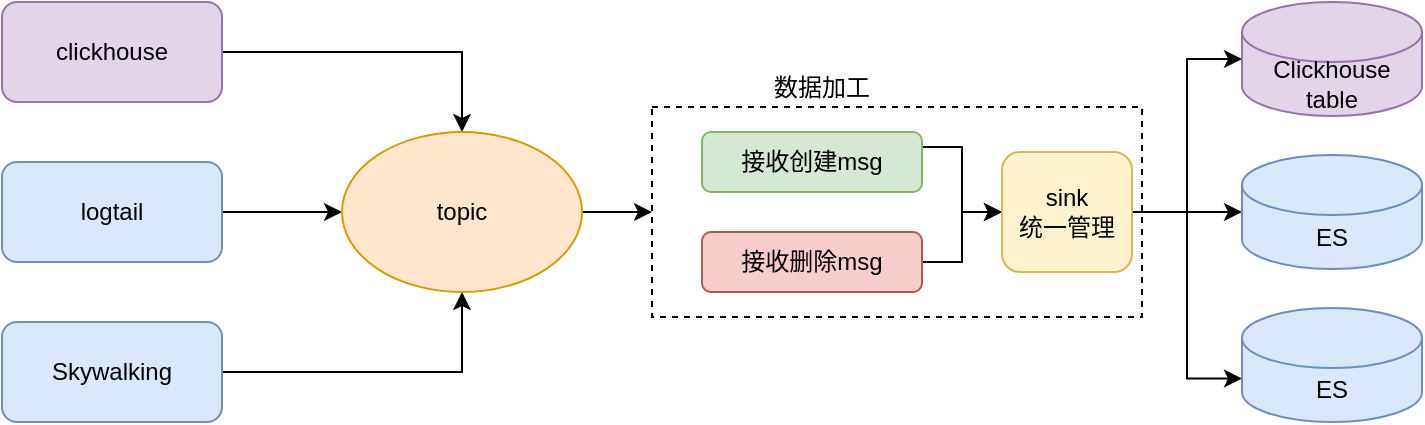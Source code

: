 <mxfile version="14.9.0" type="github">
  <diagram id="xw4-3M3b43iadvNxbmKp" name="第 1 页">
    <mxGraphModel dx="946" dy="445" grid="1" gridSize="10" guides="1" tooltips="1" connect="1" arrows="1" fold="1" page="1" pageScale="1" pageWidth="827" pageHeight="1169" math="0" shadow="0">
      <root>
        <mxCell id="0" />
        <mxCell id="1" parent="0" />
        <mxCell id="H6T70w77-L9lthxk0D5k-5" style="edgeStyle=orthogonalEdgeStyle;rounded=0;orthogonalLoop=1;jettySize=auto;html=1;" edge="1" parent="1" source="H6T70w77-L9lthxk0D5k-1" target="H6T70w77-L9lthxk0D5k-4">
          <mxGeometry relative="1" as="geometry" />
        </mxCell>
        <mxCell id="H6T70w77-L9lthxk0D5k-1" value="clickhouse" style="rounded=1;whiteSpace=wrap;html=1;fillColor=#e1d5e7;strokeColor=#9673a6;" vertex="1" parent="1">
          <mxGeometry x="130" y="130" width="110" height="50" as="geometry" />
        </mxCell>
        <mxCell id="H6T70w77-L9lthxk0D5k-7" style="edgeStyle=orthogonalEdgeStyle;rounded=0;orthogonalLoop=1;jettySize=auto;html=1;exitX=1;exitY=0.5;exitDx=0;exitDy=0;entryX=0.5;entryY=1;entryDx=0;entryDy=0;" edge="1" parent="1" source="H6T70w77-L9lthxk0D5k-2" target="H6T70w77-L9lthxk0D5k-4">
          <mxGeometry relative="1" as="geometry" />
        </mxCell>
        <mxCell id="H6T70w77-L9lthxk0D5k-2" value="Skywalking" style="rounded=1;whiteSpace=wrap;html=1;fillColor=#dae8fc;strokeColor=#6c8ebf;" vertex="1" parent="1">
          <mxGeometry x="130" y="290" width="110" height="50" as="geometry" />
        </mxCell>
        <mxCell id="H6T70w77-L9lthxk0D5k-6" style="edgeStyle=orthogonalEdgeStyle;rounded=0;orthogonalLoop=1;jettySize=auto;html=1;exitX=1;exitY=0.5;exitDx=0;exitDy=0;entryX=0;entryY=0.5;entryDx=0;entryDy=0;" edge="1" parent="1" source="H6T70w77-L9lthxk0D5k-3" target="H6T70w77-L9lthxk0D5k-4">
          <mxGeometry relative="1" as="geometry" />
        </mxCell>
        <mxCell id="H6T70w77-L9lthxk0D5k-3" value="logtail" style="rounded=1;whiteSpace=wrap;html=1;fillColor=#dae8fc;strokeColor=#6c8ebf;" vertex="1" parent="1">
          <mxGeometry x="130" y="210" width="110" height="50" as="geometry" />
        </mxCell>
        <mxCell id="H6T70w77-L9lthxk0D5k-13" style="edgeStyle=orthogonalEdgeStyle;rounded=0;orthogonalLoop=1;jettySize=auto;html=1;exitX=1;exitY=0.5;exitDx=0;exitDy=0;entryX=0;entryY=0.5;entryDx=0;entryDy=0;" edge="1" parent="1" source="H6T70w77-L9lthxk0D5k-4" target="H6T70w77-L9lthxk0D5k-8">
          <mxGeometry relative="1" as="geometry" />
        </mxCell>
        <mxCell id="H6T70w77-L9lthxk0D5k-4" value="topic" style="ellipse;whiteSpace=wrap;html=1;fillColor=#ffe6cc;strokeColor=#d79b00;" vertex="1" parent="1">
          <mxGeometry x="300" y="195" width="120" height="80" as="geometry" />
        </mxCell>
        <mxCell id="H6T70w77-L9lthxk0D5k-8" value="" style="rounded=0;whiteSpace=wrap;html=1;dashed=1;" vertex="1" parent="1">
          <mxGeometry x="455" y="182.5" width="245" height="105" as="geometry" />
        </mxCell>
        <mxCell id="H6T70w77-L9lthxk0D5k-9" value="数据加工" style="text;html=1;strokeColor=none;fillColor=none;align=center;verticalAlign=middle;whiteSpace=wrap;rounded=0;" vertex="1" parent="1">
          <mxGeometry x="510" y="162.5" width="60" height="20" as="geometry" />
        </mxCell>
        <mxCell id="H6T70w77-L9lthxk0D5k-15" style="edgeStyle=orthogonalEdgeStyle;rounded=0;orthogonalLoop=1;jettySize=auto;html=1;exitX=1;exitY=0.25;exitDx=0;exitDy=0;entryX=0;entryY=0.5;entryDx=0;entryDy=0;" edge="1" parent="1" source="H6T70w77-L9lthxk0D5k-10" target="H6T70w77-L9lthxk0D5k-12">
          <mxGeometry relative="1" as="geometry" />
        </mxCell>
        <mxCell id="H6T70w77-L9lthxk0D5k-10" value="接收创建msg" style="rounded=1;whiteSpace=wrap;html=1;fillColor=#d5e8d4;strokeColor=#82b366;" vertex="1" parent="1">
          <mxGeometry x="480" y="195" width="110" height="30" as="geometry" />
        </mxCell>
        <mxCell id="H6T70w77-L9lthxk0D5k-17" style="edgeStyle=orthogonalEdgeStyle;rounded=0;orthogonalLoop=1;jettySize=auto;html=1;exitX=1;exitY=0.5;exitDx=0;exitDy=0;entryX=0;entryY=0.5;entryDx=0;entryDy=0;" edge="1" parent="1" source="H6T70w77-L9lthxk0D5k-11" target="H6T70w77-L9lthxk0D5k-12">
          <mxGeometry relative="1" as="geometry" />
        </mxCell>
        <mxCell id="H6T70w77-L9lthxk0D5k-11" value="&lt;span&gt;接收删除msg&lt;/span&gt;" style="rounded=1;whiteSpace=wrap;html=1;fillColor=#f8cecc;strokeColor=#b85450;" vertex="1" parent="1">
          <mxGeometry x="480" y="245" width="110" height="30" as="geometry" />
        </mxCell>
        <mxCell id="H6T70w77-L9lthxk0D5k-22" style="edgeStyle=orthogonalEdgeStyle;rounded=0;orthogonalLoop=1;jettySize=auto;html=1;exitX=1;exitY=0.5;exitDx=0;exitDy=0;entryX=0;entryY=0.5;entryDx=0;entryDy=0;entryPerimeter=0;" edge="1" parent="1" source="H6T70w77-L9lthxk0D5k-12" target="H6T70w77-L9lthxk0D5k-19">
          <mxGeometry relative="1" as="geometry" />
        </mxCell>
        <mxCell id="H6T70w77-L9lthxk0D5k-23" style="edgeStyle=orthogonalEdgeStyle;rounded=0;orthogonalLoop=1;jettySize=auto;html=1;exitX=1;exitY=0.5;exitDx=0;exitDy=0;entryX=0;entryY=0.5;entryDx=0;entryDy=0;entryPerimeter=0;" edge="1" parent="1" source="H6T70w77-L9lthxk0D5k-12" target="H6T70w77-L9lthxk0D5k-20">
          <mxGeometry relative="1" as="geometry" />
        </mxCell>
        <mxCell id="H6T70w77-L9lthxk0D5k-24" style="edgeStyle=orthogonalEdgeStyle;rounded=0;orthogonalLoop=1;jettySize=auto;html=1;exitX=1;exitY=0.5;exitDx=0;exitDy=0;entryX=0;entryY=0;entryDx=0;entryDy=35.25;entryPerimeter=0;" edge="1" parent="1" source="H6T70w77-L9lthxk0D5k-12" target="H6T70w77-L9lthxk0D5k-21">
          <mxGeometry relative="1" as="geometry" />
        </mxCell>
        <mxCell id="H6T70w77-L9lthxk0D5k-12" value="sink&lt;br&gt;统一管理" style="rounded=1;whiteSpace=wrap;html=1;fillColor=#fff2cc;strokeColor=#d6b656;" vertex="1" parent="1">
          <mxGeometry x="630" y="205" width="65" height="60" as="geometry" />
        </mxCell>
        <mxCell id="H6T70w77-L9lthxk0D5k-19" value="Clickhouse&lt;br&gt;table" style="shape=cylinder3;whiteSpace=wrap;html=1;boundedLbl=1;backgroundOutline=1;size=15;fillColor=#e1d5e7;strokeColor=#9673a6;" vertex="1" parent="1">
          <mxGeometry x="750" y="130" width="90" height="57" as="geometry" />
        </mxCell>
        <mxCell id="H6T70w77-L9lthxk0D5k-20" value="ES" style="shape=cylinder3;whiteSpace=wrap;html=1;boundedLbl=1;backgroundOutline=1;size=15;fillColor=#dae8fc;strokeColor=#6c8ebf;" vertex="1" parent="1">
          <mxGeometry x="750" y="206.5" width="90" height="57" as="geometry" />
        </mxCell>
        <mxCell id="H6T70w77-L9lthxk0D5k-21" value="ES" style="shape=cylinder3;whiteSpace=wrap;html=1;boundedLbl=1;backgroundOutline=1;size=15;fillColor=#dae8fc;strokeColor=#6c8ebf;" vertex="1" parent="1">
          <mxGeometry x="750" y="283" width="90" height="57" as="geometry" />
        </mxCell>
      </root>
    </mxGraphModel>
  </diagram>
</mxfile>
